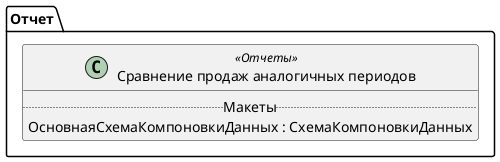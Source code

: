 ﻿@startuml ПродажиСравнениеАналогичныхПериодов
'!include templates.wsd
'..\include templates.wsd
class Отчет.ПродажиСравнениеАналогичныхПериодов as "Сравнение продаж аналогичных периодов" <<Отчеты>>
{
..Макеты..
ОсновнаяСхемаКомпоновкиДанных : СхемаКомпоновкиДанных
}
@enduml

